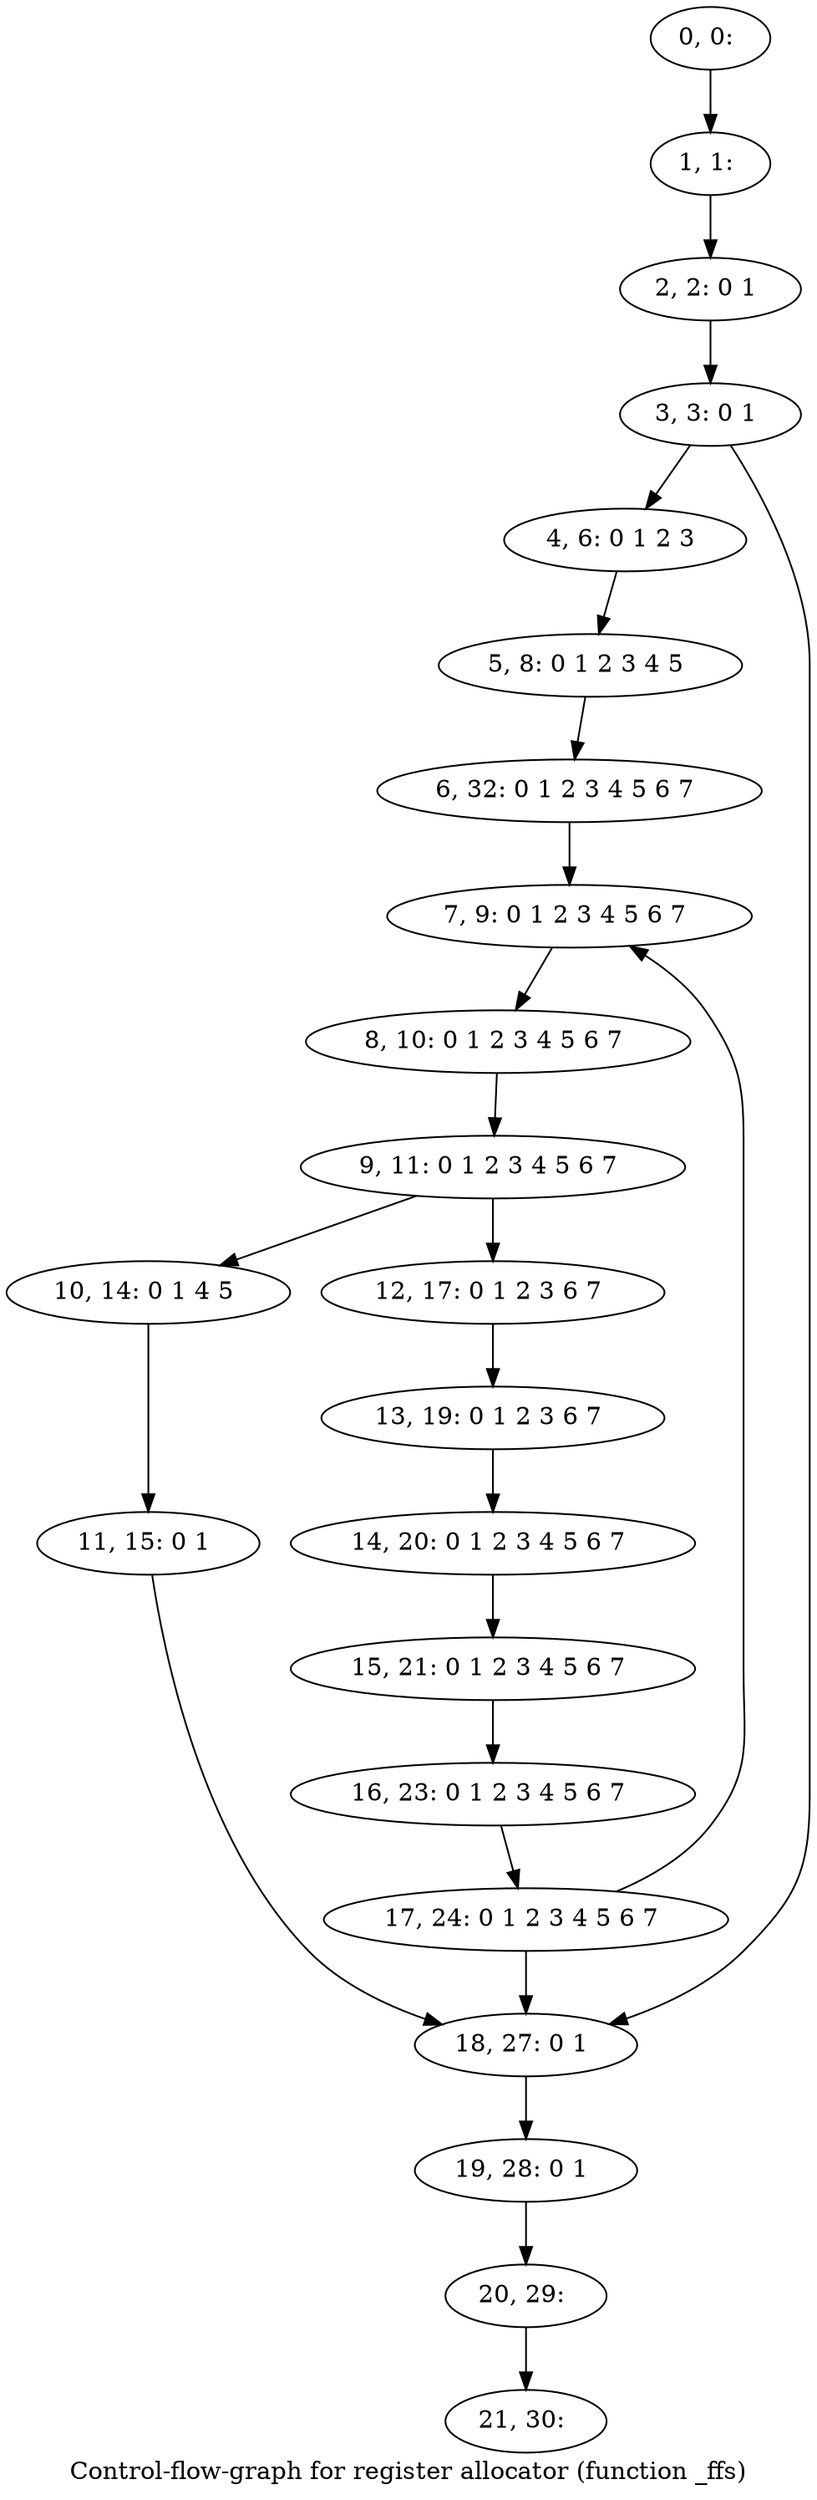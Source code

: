 digraph G {
graph [label="Control-flow-graph for register allocator (function _ffs)"]
0[label="0, 0: "];
1[label="1, 1: "];
2[label="2, 2: 0 1 "];
3[label="3, 3: 0 1 "];
4[label="4, 6: 0 1 2 3 "];
5[label="5, 8: 0 1 2 3 4 5 "];
6[label="6, 32: 0 1 2 3 4 5 6 7 "];
7[label="7, 9: 0 1 2 3 4 5 6 7 "];
8[label="8, 10: 0 1 2 3 4 5 6 7 "];
9[label="9, 11: 0 1 2 3 4 5 6 7 "];
10[label="10, 14: 0 1 4 5 "];
11[label="11, 15: 0 1 "];
12[label="12, 17: 0 1 2 3 6 7 "];
13[label="13, 19: 0 1 2 3 6 7 "];
14[label="14, 20: 0 1 2 3 4 5 6 7 "];
15[label="15, 21: 0 1 2 3 4 5 6 7 "];
16[label="16, 23: 0 1 2 3 4 5 6 7 "];
17[label="17, 24: 0 1 2 3 4 5 6 7 "];
18[label="18, 27: 0 1 "];
19[label="19, 28: 0 1 "];
20[label="20, 29: "];
21[label="21, 30: "];
0->1 ;
1->2 ;
2->3 ;
3->4 ;
3->18 ;
4->5 ;
5->6 ;
6->7 ;
7->8 ;
8->9 ;
9->10 ;
9->12 ;
10->11 ;
11->18 ;
12->13 ;
13->14 ;
14->15 ;
15->16 ;
16->17 ;
17->18 ;
17->7 ;
18->19 ;
19->20 ;
20->21 ;
}
